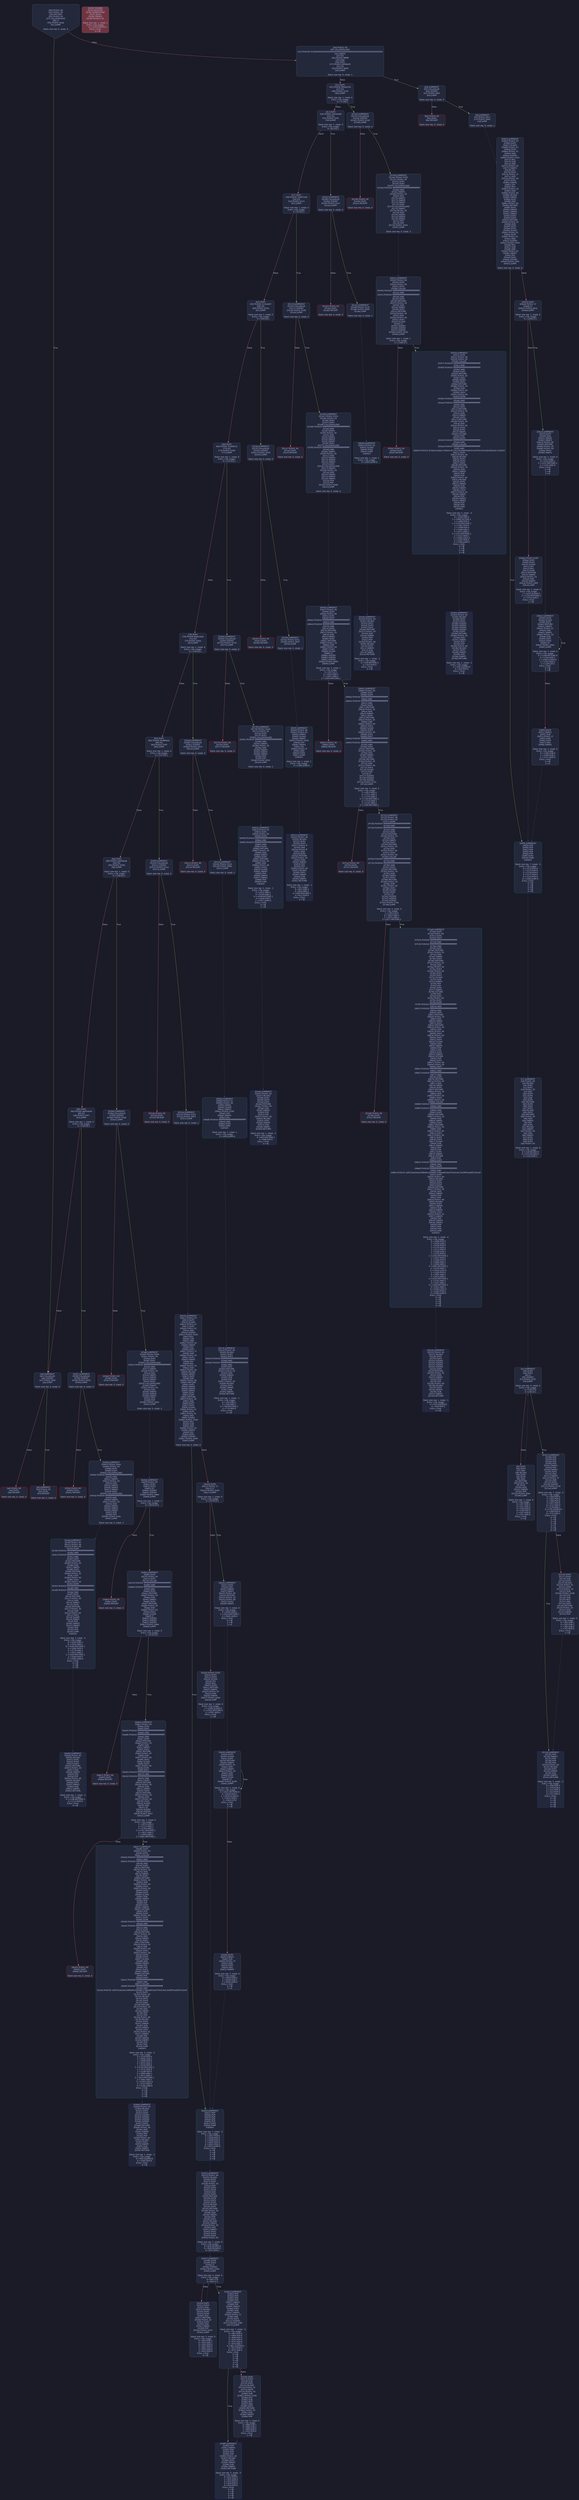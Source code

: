 digraph G {
    node [shape=box, style="filled, rounded", color="#565f89", fontcolor="#c0caf5", fontname="Helvetica", fillcolor="#24283b"];
    edge [color="#414868", fontcolor="#c0caf5", fontname="Helvetica"];
    bgcolor="#1a1b26";
    0 [ label = "[00] PUSH1 60
[02] PUSH1 40
[04] MSTORE
[05] PUSH1 04
[07] CALLDATASIZE
[08] LT
[09] PUSH2 00a4
[0c] JUMPI

Stack size req: 0, sizeΔ: 0
" shape = invhouse]
    1 [ label = "[0d] PUSH1 00
[0f] CALLDATALOAD
[10] PUSH29 0100000000000000000000000000000000000000000000000000000000
[2e] SWAP1
[2f] DIV
[30] PUSH4 ffffffff
[35] AND
[36] DUP1
[37] PUSH4 06fdde03
[3c] EQ
[3d] PUSH2 00b4
[40] JUMPI

Stack size req: 0, sizeΔ: 1
"]
    2 [ label = "[41] DUP1
[42] PUSH4 095ea7b3
[47] EQ
[48] PUSH2 0142
[4b] JUMPI

Stack size req: 1, sizeΔ: 0
Entry->Op usage:
	0->71:EQ:1
"]
    3 [ label = "[4c] DUP1
[4d] PUSH4 18160ddd
[52] EQ
[53] PUSH2 019c
[56] JUMPI

Stack size req: 1, sizeΔ: 0
Entry->Op usage:
	0->82:EQ:1
"]
    4 [ label = "[57] DUP1
[58] PUSH4 23b872dd
[5d] EQ
[5e] PUSH2 01c5
[61] JUMPI

Stack size req: 1, sizeΔ: 0
Entry->Op usage:
	0->93:EQ:1
"]
    5 [ label = "[62] DUP1
[63] PUSH4 313ce567
[68] EQ
[69] PUSH2 023e
[6c] JUMPI

Stack size req: 1, sizeΔ: 0
Entry->Op usage:
	0->104:EQ:1
"]
    6 [ label = "[6d] DUP1
[6e] PUSH4 70a08231
[73] EQ
[74] PUSH2 026d
[77] JUMPI

Stack size req: 1, sizeΔ: 0
Entry->Op usage:
	0->115:EQ:1
"]
    7 [ label = "[78] DUP1
[79] PUSH4 8da5cb5b
[7e] EQ
[7f] PUSH2 02ba
[82] JUMPI

Stack size req: 1, sizeΔ: 0
Entry->Op usage:
	0->126:EQ:1
"]
    8 [ label = "[83] DUP1
[84] PUSH4 95d89b41
[89] EQ
[8a] PUSH2 030f
[8d] JUMPI

Stack size req: 1, sizeΔ: 0
Entry->Op usage:
	0->137:EQ:1
"]
    9 [ label = "[8e] DUP1
[8f] PUSH4 a9059cbb
[94] EQ
[95] PUSH2 039d
[98] JUMPI

Stack size req: 1, sizeΔ: 0
Entry->Op usage:
	0->148:EQ:1
"]
    10 [ label = "[99] DUP1
[9a] PUSH4 dd62ed3e
[9f] EQ
[a0] PUSH2 03f7
[a3] JUMPI

Stack size req: 1, sizeΔ: 0
Entry->Op usage:
	0->159:EQ:1
"]
    11 [ label = "[a4] JUMPDEST
[a5] CALLVALUE
[a6] ISZERO
[a7] PUSH2 00af
[aa] JUMPI

Stack size req: 0, sizeΔ: 0
"]
    12 [ label = "[ab] PUSH1 00
[ad] DUP1
[ae] REVERT

Stack size req: 0, sizeΔ: 0
" color = "red"]
    13 [ label = "[af] JUMPDEST
[b0] PUSH1 00
[b2] DUP1
[b3] REVERT

Stack size req: 0, sizeΔ: 0
" color = "red"]
    14 [ label = "[b4] JUMPDEST
[b5] CALLVALUE
[b6] ISZERO
[b7] PUSH2 00bf
[ba] JUMPI

Stack size req: 0, sizeΔ: 0
"]
    15 [ label = "[bb] PUSH1 00
[bd] DUP1
[be] REVERT

Stack size req: 0, sizeΔ: 0
" color = "red"]
    16 [ label = "[bf] JUMPDEST
[c0] PUSH2 00c7
[c3] PUSH2 0463
[c6] JUMP

Stack size req: 0, sizeΔ: 1
"]
    17 [ label = "[c7] JUMPDEST
[c8] PUSH1 40
[ca] MLOAD
[cb] DUP1
[cc] DUP1
[cd] PUSH1 20
[cf] ADD
[d0] DUP3
[d1] DUP2
[d2] SUB
[d3] DUP3
[d4] MSTORE
[d5] DUP4
[d6] DUP2
[d7] DUP2
[d8] MLOAD
[d9] DUP2
[da] MSTORE
[db] PUSH1 20
[dd] ADD
[de] SWAP2
[df] POP
[e0] DUP1
[e1] MLOAD
[e2] SWAP1
[e3] PUSH1 20
[e5] ADD
[e6] SWAP1
[e7] DUP1
[e8] DUP4
[e9] DUP4
[ea] PUSH1 00

Stack size req: 1, sizeΔ: 9
Entry->Op usage:
	0->216:MLOAD:0
	0->225:MLOAD:0
	0->229:ADD:1
"]
    18 [ label = "[ec] JUMPDEST
[ed] DUP4
[ee] DUP2
[ef] LT
[f0] ISZERO
[f1] PUSH2 0107
[f4] JUMPI

Stack size req: 4, sizeΔ: 0
Entry->Op usage:
	0->239:LT:0
	3->239:LT:1
"]
    19 [ label = "[f5] DUP1
[f6] DUP3
[f7] ADD
[f8] MLOAD
[f9] DUP2
[fa] DUP5
[fb] ADD
[fc] MSTORE
[fd] PUSH1 20
[ff] DUP2
[0100] ADD
[0101] SWAP1
[0102] POP
[0103] PUSH2 00ec
[0106] JUMP

Stack size req: 3, sizeΔ: 0
Entry->Op usage:
	0->247:ADD:1
	0->251:ADD:1
	0->256:ADD:0
	0->258:POP:0
	1->247:ADD:0
	2->251:ADD:0
Entry->Exit:
	0->😵
"]
    20 [ label = "[0107] JUMPDEST
[0108] POP
[0109] POP
[010a] POP
[010b] POP
[010c] SWAP1
[010d] POP
[010e] SWAP1
[010f] DUP2
[0110] ADD
[0111] SWAP1
[0112] PUSH1 1f
[0114] AND
[0115] DUP1
[0116] ISZERO
[0117] PUSH2 0134
[011a] JUMPI

Stack size req: 7, sizeΔ: -5
Entry->Op usage:
	0->264:POP:0
	1->265:POP:0
	2->266:POP:0
	3->267:POP:0
	4->272:ADD:0
	4->276:AND:1
	4->278:ISZERO:0
	5->269:POP:0
	6->272:ADD:1
Entry->Exit:
	0->😵
	1->😵
	2->😵
	3->😵
	4->0
	5->😵
	6->😵
"]
    21 [ label = "[011b] DUP1
[011c] DUP3
[011d] SUB
[011e] DUP1
[011f] MLOAD
[0120] PUSH1 01
[0122] DUP4
[0123] PUSH1 20
[0125] SUB
[0126] PUSH2 0100
[0129] EXP
[012a] SUB
[012b] NOT
[012c] AND
[012d] DUP2
[012e] MSTORE
[012f] PUSH1 20
[0131] ADD
[0132] SWAP2
[0133] POP

Stack size req: 2, sizeΔ: 0
Entry->Op usage:
	0->285:SUB:1
	0->293:SUB:1
	1->285:SUB:0
	1->307:POP:0
Entry->Exit:
	1->😵
"]
    22 [ label = "[0134] JUMPDEST
[0135] POP
[0136] SWAP3
[0137] POP
[0138] POP
[0139] POP
[013a] PUSH1 40
[013c] MLOAD
[013d] DUP1
[013e] SWAP2
[013f] SUB
[0140] SWAP1
[0141] RETURN

Stack size req: 5, sizeΔ: -5
Entry->Op usage:
	0->309:POP:0
	1->319:SUB:0
	2->312:POP:0
	3->313:POP:0
	4->311:POP:0
Entry->Exit:
	0->😵
	1->😵
	2->😵
	3->😵
	4->😵
" color = "darkblue"]
    23 [ label = "[0142] JUMPDEST
[0143] CALLVALUE
[0144] ISZERO
[0145] PUSH2 014d
[0148] JUMPI

Stack size req: 0, sizeΔ: 0
"]
    24 [ label = "[0149] PUSH1 00
[014b] DUP1
[014c] REVERT

Stack size req: 0, sizeΔ: 0
" color = "red"]
    25 [ label = "[014d] JUMPDEST
[014e] PUSH2 0182
[0151] PUSH1 04
[0153] DUP1
[0154] DUP1
[0155] CALLDATALOAD
[0156] PUSH20 ffffffffffffffffffffffffffffffffffffffff
[016b] AND
[016c] SWAP1
[016d] PUSH1 20
[016f] ADD
[0170] SWAP1
[0171] SWAP2
[0172] SWAP1
[0173] DUP1
[0174] CALLDATALOAD
[0175] SWAP1
[0176] PUSH1 20
[0178] ADD
[0179] SWAP1
[017a] SWAP2
[017b] SWAP1
[017c] POP
[017d] POP
[017e] PUSH2 0501
[0181] JUMP

Stack size req: 0, sizeΔ: 3
"]
    26 [ label = "[0182] JUMPDEST
[0183] PUSH1 40
[0185] MLOAD
[0186] DUP1
[0187] DUP3
[0188] ISZERO
[0189] ISZERO
[018a] ISZERO
[018b] ISZERO
[018c] DUP2
[018d] MSTORE
[018e] PUSH1 20
[0190] ADD
[0191] SWAP2
[0192] POP
[0193] POP
[0194] PUSH1 40
[0196] MLOAD
[0197] DUP1
[0198] SWAP2
[0199] SUB
[019a] SWAP1
[019b] RETURN

Stack size req: 1, sizeΔ: -1
Entry->Op usage:
	0->392:ISZERO:0
	0->402:POP:0
Entry->Exit:
	0->😵
" color = "darkblue"]
    27 [ label = "[019c] JUMPDEST
[019d] CALLVALUE
[019e] ISZERO
[019f] PUSH2 01a7
[01a2] JUMPI

Stack size req: 0, sizeΔ: 0
"]
    28 [ label = "[01a3] PUSH1 00
[01a5] DUP1
[01a6] REVERT

Stack size req: 0, sizeΔ: 0
" color = "red"]
    29 [ label = "[01a7] JUMPDEST
[01a8] PUSH2 01af
[01ab] PUSH2 0640
[01ae] JUMP

Stack size req: 0, sizeΔ: 1
"]
    30 [ label = "[01af] JUMPDEST
[01b0] PUSH1 40
[01b2] MLOAD
[01b3] DUP1
[01b4] DUP3
[01b5] DUP2
[01b6] MSTORE
[01b7] PUSH1 20
[01b9] ADD
[01ba] SWAP2
[01bb] POP
[01bc] POP
[01bd] PUSH1 40
[01bf] MLOAD
[01c0] DUP1
[01c1] SWAP2
[01c2] SUB
[01c3] SWAP1
[01c4] RETURN

Stack size req: 1, sizeΔ: -1
Entry->Op usage:
	0->438:MSTORE:1
	0->443:POP:0
Entry->Exit:
	0->😵
" color = "darkblue"]
    31 [ label = "[01c5] JUMPDEST
[01c6] CALLVALUE
[01c7] ISZERO
[01c8] PUSH2 01d0
[01cb] JUMPI

Stack size req: 0, sizeΔ: 0
"]
    32 [ label = "[01cc] PUSH1 00
[01ce] DUP1
[01cf] REVERT

Stack size req: 0, sizeΔ: 0
" color = "red"]
    33 [ label = "[01d0] JUMPDEST
[01d1] PUSH2 0224
[01d4] PUSH1 04
[01d6] DUP1
[01d7] DUP1
[01d8] CALLDATALOAD
[01d9] PUSH20 ffffffffffffffffffffffffffffffffffffffff
[01ee] AND
[01ef] SWAP1
[01f0] PUSH1 20
[01f2] ADD
[01f3] SWAP1
[01f4] SWAP2
[01f5] SWAP1
[01f6] DUP1
[01f7] CALLDATALOAD
[01f8] PUSH20 ffffffffffffffffffffffffffffffffffffffff
[020d] AND
[020e] SWAP1
[020f] PUSH1 20
[0211] ADD
[0212] SWAP1
[0213] SWAP2
[0214] SWAP1
[0215] DUP1
[0216] CALLDATALOAD
[0217] SWAP1
[0218] PUSH1 20
[021a] ADD
[021b] SWAP1
[021c] SWAP2
[021d] SWAP1
[021e] POP
[021f] POP
[0220] PUSH2 0646
[0223] JUMP

Stack size req: 0, sizeΔ: 4
"]
    34 [ label = "[0224] JUMPDEST
[0225] PUSH1 40
[0227] MLOAD
[0228] DUP1
[0229] DUP3
[022a] ISZERO
[022b] ISZERO
[022c] ISZERO
[022d] ISZERO
[022e] DUP2
[022f] MSTORE
[0230] PUSH1 20
[0232] ADD
[0233] SWAP2
[0234] POP
[0235] POP
[0236] PUSH1 40
[0238] MLOAD
[0239] DUP1
[023a] SWAP2
[023b] SUB
[023c] SWAP1
[023d] RETURN

Stack size req: 1, sizeΔ: -1
Entry->Op usage:
	0->554:ISZERO:0
	0->564:POP:0
Entry->Exit:
	0->😵
" color = "darkblue"]
    35 [ label = "[023e] JUMPDEST
[023f] CALLVALUE
[0240] ISZERO
[0241] PUSH2 0249
[0244] JUMPI

Stack size req: 0, sizeΔ: 0
"]
    36 [ label = "[0245] PUSH1 00
[0247] DUP1
[0248] REVERT

Stack size req: 0, sizeΔ: 0
" color = "red"]
    37 [ label = "[0249] JUMPDEST
[024a] PUSH2 0251
[024d] PUSH2 093f
[0250] JUMP

Stack size req: 0, sizeΔ: 1
"]
    38 [ label = "[0251] JUMPDEST
[0252] PUSH1 40
[0254] MLOAD
[0255] DUP1
[0256] DUP3
[0257] PUSH1 ff
[0259] AND
[025a] PUSH1 ff
[025c] AND
[025d] DUP2
[025e] MSTORE
[025f] PUSH1 20
[0261] ADD
[0262] SWAP2
[0263] POP
[0264] POP
[0265] PUSH1 40
[0267] MLOAD
[0268] DUP1
[0269] SWAP2
[026a] SUB
[026b] SWAP1
[026c] RETURN

Stack size req: 1, sizeΔ: -1
Entry->Op usage:
	0->601:AND:1
	0->604:AND:1
	0->606:MSTORE:1
	0->611:POP:0
Entry->Exit:
	0->😵
" color = "darkblue"]
    39 [ label = "[026d] JUMPDEST
[026e] CALLVALUE
[026f] ISZERO
[0270] PUSH2 0278
[0273] JUMPI

Stack size req: 0, sizeΔ: 0
"]
    40 [ label = "[0274] PUSH1 00
[0276] DUP1
[0277] REVERT

Stack size req: 0, sizeΔ: 0
" color = "red"]
    41 [ label = "[0278] JUMPDEST
[0279] PUSH2 02a4
[027c] PUSH1 04
[027e] DUP1
[027f] DUP1
[0280] CALLDATALOAD
[0281] PUSH20 ffffffffffffffffffffffffffffffffffffffff
[0296] AND
[0297] SWAP1
[0298] PUSH1 20
[029a] ADD
[029b] SWAP1
[029c] SWAP2
[029d] SWAP1
[029e] POP
[029f] POP
[02a0] PUSH2 0952
[02a3] JUMP

Stack size req: 0, sizeΔ: 2
"]
    42 [ label = "[02a4] JUMPDEST
[02a5] PUSH1 40
[02a7] MLOAD
[02a8] DUP1
[02a9] DUP3
[02aa] DUP2
[02ab] MSTORE
[02ac] PUSH1 20
[02ae] ADD
[02af] SWAP2
[02b0] POP
[02b1] POP
[02b2] PUSH1 40
[02b4] MLOAD
[02b5] DUP1
[02b6] SWAP2
[02b7] SUB
[02b8] SWAP1
[02b9] RETURN

Stack size req: 1, sizeΔ: -1
Entry->Op usage:
	0->683:MSTORE:1
	0->688:POP:0
Entry->Exit:
	0->😵
" color = "darkblue"]
    43 [ label = "[02ba] JUMPDEST
[02bb] CALLVALUE
[02bc] ISZERO
[02bd] PUSH2 02c5
[02c0] JUMPI

Stack size req: 0, sizeΔ: 0
"]
    44 [ label = "[02c1] PUSH1 00
[02c3] DUP1
[02c4] REVERT

Stack size req: 0, sizeΔ: 0
" color = "red"]
    45 [ label = "[02c5] JUMPDEST
[02c6] PUSH2 02cd
[02c9] PUSH2 099a
[02cc] JUMP

Stack size req: 0, sizeΔ: 1
"]
    46 [ label = "[02cd] JUMPDEST
[02ce] PUSH1 40
[02d0] MLOAD
[02d1] DUP1
[02d2] DUP3
[02d3] PUSH20 ffffffffffffffffffffffffffffffffffffffff
[02e8] AND
[02e9] PUSH20 ffffffffffffffffffffffffffffffffffffffff
[02fe] AND
[02ff] DUP2
[0300] MSTORE
[0301] PUSH1 20
[0303] ADD
[0304] SWAP2
[0305] POP
[0306] POP
[0307] PUSH1 40
[0309] MLOAD
[030a] DUP1
[030b] SWAP2
[030c] SUB
[030d] SWAP1
[030e] RETURN

Stack size req: 1, sizeΔ: -1
Entry->Op usage:
	0->744:AND:1
	0->766:AND:1
	0->768:MSTORE:1
	0->773:POP:0
Entry->Exit:
	0->😵
" color = "darkblue"]
    47 [ label = "[030f] JUMPDEST
[0310] CALLVALUE
[0311] ISZERO
[0312] PUSH2 031a
[0315] JUMPI

Stack size req: 0, sizeΔ: 0
"]
    48 [ label = "[0316] PUSH1 00
[0318] DUP1
[0319] REVERT

Stack size req: 0, sizeΔ: 0
" color = "red"]
    49 [ label = "[031a] JUMPDEST
[031b] PUSH2 0322
[031e] PUSH2 09c0
[0321] JUMP

Stack size req: 0, sizeΔ: 1
"]
    50 [ label = "[0322] JUMPDEST
[0323] PUSH1 40
[0325] MLOAD
[0326] DUP1
[0327] DUP1
[0328] PUSH1 20
[032a] ADD
[032b] DUP3
[032c] DUP2
[032d] SUB
[032e] DUP3
[032f] MSTORE
[0330] DUP4
[0331] DUP2
[0332] DUP2
[0333] MLOAD
[0334] DUP2
[0335] MSTORE
[0336] PUSH1 20
[0338] ADD
[0339] SWAP2
[033a] POP
[033b] DUP1
[033c] MLOAD
[033d] SWAP1
[033e] PUSH1 20
[0340] ADD
[0341] SWAP1
[0342] DUP1
[0343] DUP4
[0344] DUP4
[0345] PUSH1 00

Stack size req: 1, sizeΔ: 9
Entry->Op usage:
	0->819:MLOAD:0
	0->828:MLOAD:0
	0->832:ADD:1
"]
    51 [ label = "[0347] JUMPDEST
[0348] DUP4
[0349] DUP2
[034a] LT
[034b] ISZERO
[034c] PUSH2 0362
[034f] JUMPI

Stack size req: 4, sizeΔ: 0
Entry->Op usage:
	0->842:LT:0
	3->842:LT:1
"]
    52 [ label = "[0350] DUP1
[0351] DUP3
[0352] ADD
[0353] MLOAD
[0354] DUP2
[0355] DUP5
[0356] ADD
[0357] MSTORE
[0358] PUSH1 20
[035a] DUP2
[035b] ADD
[035c] SWAP1
[035d] POP
[035e] PUSH2 0347
[0361] JUMP

Stack size req: 3, sizeΔ: 0
Entry->Op usage:
	0->850:ADD:1
	0->854:ADD:1
	0->859:ADD:0
	0->861:POP:0
	1->850:ADD:0
	2->854:ADD:0
Entry->Exit:
	0->😵
"]
    53 [ label = "[0362] JUMPDEST
[0363] POP
[0364] POP
[0365] POP
[0366] POP
[0367] SWAP1
[0368] POP
[0369] SWAP1
[036a] DUP2
[036b] ADD
[036c] SWAP1
[036d] PUSH1 1f
[036f] AND
[0370] DUP1
[0371] ISZERO
[0372] PUSH2 038f
[0375] JUMPI

Stack size req: 7, sizeΔ: -5
Entry->Op usage:
	0->867:POP:0
	1->868:POP:0
	2->869:POP:0
	3->870:POP:0
	4->875:ADD:0
	4->879:AND:1
	4->881:ISZERO:0
	5->872:POP:0
	6->875:ADD:1
Entry->Exit:
	0->😵
	1->😵
	2->😵
	3->😵
	4->0
	5->😵
	6->😵
"]
    54 [ label = "[0376] DUP1
[0377] DUP3
[0378] SUB
[0379] DUP1
[037a] MLOAD
[037b] PUSH1 01
[037d] DUP4
[037e] PUSH1 20
[0380] SUB
[0381] PUSH2 0100
[0384] EXP
[0385] SUB
[0386] NOT
[0387] AND
[0388] DUP2
[0389] MSTORE
[038a] PUSH1 20
[038c] ADD
[038d] SWAP2
[038e] POP

Stack size req: 2, sizeΔ: 0
Entry->Op usage:
	0->888:SUB:1
	0->896:SUB:1
	1->888:SUB:0
	1->910:POP:0
Entry->Exit:
	1->😵
"]
    55 [ label = "[038f] JUMPDEST
[0390] POP
[0391] SWAP3
[0392] POP
[0393] POP
[0394] POP
[0395] PUSH1 40
[0397] MLOAD
[0398] DUP1
[0399] SWAP2
[039a] SUB
[039b] SWAP1
[039c] RETURN

Stack size req: 5, sizeΔ: -5
Entry->Op usage:
	0->912:POP:0
	1->922:SUB:0
	2->915:POP:0
	3->916:POP:0
	4->914:POP:0
Entry->Exit:
	0->😵
	1->😵
	2->😵
	3->😵
	4->😵
" color = "darkblue"]
    56 [ label = "[039d] JUMPDEST
[039e] CALLVALUE
[039f] ISZERO
[03a0] PUSH2 03a8
[03a3] JUMPI

Stack size req: 0, sizeΔ: 0
"]
    57 [ label = "[03a4] PUSH1 00
[03a6] DUP1
[03a7] REVERT

Stack size req: 0, sizeΔ: 0
" color = "red"]
    58 [ label = "[03a8] JUMPDEST
[03a9] PUSH2 03dd
[03ac] PUSH1 04
[03ae] DUP1
[03af] DUP1
[03b0] CALLDATALOAD
[03b1] PUSH20 ffffffffffffffffffffffffffffffffffffffff
[03c6] AND
[03c7] SWAP1
[03c8] PUSH1 20
[03ca] ADD
[03cb] SWAP1
[03cc] SWAP2
[03cd] SWAP1
[03ce] DUP1
[03cf] CALLDATALOAD
[03d0] SWAP1
[03d1] PUSH1 20
[03d3] ADD
[03d4] SWAP1
[03d5] SWAP2
[03d6] SWAP1
[03d7] POP
[03d8] POP
[03d9] PUSH2 0a5e
[03dc] JUMP

Stack size req: 0, sizeΔ: 3
"]
    59 [ label = "[03dd] JUMPDEST
[03de] PUSH1 40
[03e0] MLOAD
[03e1] DUP1
[03e2] DUP3
[03e3] ISZERO
[03e4] ISZERO
[03e5] ISZERO
[03e6] ISZERO
[03e7] DUP2
[03e8] MSTORE
[03e9] PUSH1 20
[03eb] ADD
[03ec] SWAP2
[03ed] POP
[03ee] POP
[03ef] PUSH1 40
[03f1] MLOAD
[03f2] DUP1
[03f3] SWAP2
[03f4] SUB
[03f5] SWAP1
[03f6] RETURN

Stack size req: 1, sizeΔ: -1
Entry->Op usage:
	0->995:ISZERO:0
	0->1005:POP:0
Entry->Exit:
	0->😵
" color = "darkblue"]
    60 [ label = "[03f7] JUMPDEST
[03f8] CALLVALUE
[03f9] ISZERO
[03fa] PUSH2 0402
[03fd] JUMPI

Stack size req: 0, sizeΔ: 0
"]
    61 [ label = "[03fe] PUSH1 00
[0400] DUP1
[0401] REVERT

Stack size req: 0, sizeΔ: 0
" color = "red"]
    62 [ label = "[0402] JUMPDEST
[0403] PUSH2 044d
[0406] PUSH1 04
[0408] DUP1
[0409] DUP1
[040a] CALLDATALOAD
[040b] PUSH20 ffffffffffffffffffffffffffffffffffffffff
[0420] AND
[0421] SWAP1
[0422] PUSH1 20
[0424] ADD
[0425] SWAP1
[0426] SWAP2
[0427] SWAP1
[0428] DUP1
[0429] CALLDATALOAD
[042a] PUSH20 ffffffffffffffffffffffffffffffffffffffff
[043f] AND
[0440] SWAP1
[0441] PUSH1 20
[0443] ADD
[0444] SWAP1
[0445] SWAP2
[0446] SWAP1
[0447] POP
[0448] POP
[0449] PUSH2 0c4e
[044c] JUMP

Stack size req: 0, sizeΔ: 3
"]
    63 [ label = "[044d] JUMPDEST
[044e] PUSH1 40
[0450] MLOAD
[0451] DUP1
[0452] DUP3
[0453] DUP2
[0454] MSTORE
[0455] PUSH1 20
[0457] ADD
[0458] SWAP2
[0459] POP
[045a] POP
[045b] PUSH1 40
[045d] MLOAD
[045e] DUP1
[045f] SWAP2
[0460] SUB
[0461] SWAP1
[0462] RETURN

Stack size req: 1, sizeΔ: -1
Entry->Op usage:
	0->1108:MSTORE:1
	0->1113:POP:0
Entry->Exit:
	0->😵
" color = "darkblue"]
    64 [ label = "[0463] JUMPDEST
[0464] PUSH1 02
[0466] DUP1
[0467] SLOAD
[0468] PUSH1 01
[046a] DUP2
[046b] PUSH1 01
[046d] AND
[046e] ISZERO
[046f] PUSH2 0100
[0472] MUL
[0473] SUB
[0474] AND
[0475] PUSH1 02
[0477] SWAP1
[0478] DIV
[0479] DUP1
[047a] PUSH1 1f
[047c] ADD
[047d] PUSH1 20
[047f] DUP1
[0480] SWAP2
[0481] DIV
[0482] MUL
[0483] PUSH1 20
[0485] ADD
[0486] PUSH1 40
[0488] MLOAD
[0489] SWAP1
[048a] DUP2
[048b] ADD
[048c] PUSH1 40
[048e] MSTORE
[048f] DUP1
[0490] SWAP3
[0491] SWAP2
[0492] SWAP1
[0493] DUP2
[0494] DUP2
[0495] MSTORE
[0496] PUSH1 20
[0498] ADD
[0499] DUP3
[049a] DUP1
[049b] SLOAD
[049c] PUSH1 01
[049e] DUP2
[049f] PUSH1 01
[04a1] AND
[04a2] ISZERO
[04a3] PUSH2 0100
[04a6] MUL
[04a7] SUB
[04a8] AND
[04a9] PUSH1 02
[04ab] SWAP1
[04ac] DIV
[04ad] DUP1
[04ae] ISZERO
[04af] PUSH2 04f9
[04b2] JUMPI

Stack size req: 0, sizeΔ: 6
"]
    65 [ label = "[04b3] DUP1
[04b4] PUSH1 1f
[04b6] LT
[04b7] PUSH2 04ce
[04ba] JUMPI

Stack size req: 1, sizeΔ: 0
Entry->Op usage:
	0->1206:LT:1
"]
    66 [ label = "[04bb] PUSH2 0100
[04be] DUP1
[04bf] DUP4
[04c0] SLOAD
[04c1] DIV
[04c2] MUL
[04c3] DUP4
[04c4] MSTORE
[04c5] SWAP2
[04c6] PUSH1 20
[04c8] ADD
[04c9] SWAP2
[04ca] PUSH2 04f9
[04cd] JUMP

Stack size req: 3, sizeΔ: 0
Entry->Op usage:
	1->1216:SLOAD:0
	2->1220:MSTORE:0
	2->1224:ADD:1
Entry->Exit:
	2->😵
"]
    67 [ label = "[04ce] JUMPDEST
[04cf] DUP3
[04d0] ADD
[04d1] SWAP2
[04d2] SWAP1
[04d3] PUSH1 00
[04d5] MSTORE
[04d6] PUSH1 20
[04d8] PUSH1 00
[04da] SHA3
[04db] SWAP1

Stack size req: 3, sizeΔ: 0
Entry->Op usage:
	0->1232:ADD:1
	1->1237:MSTORE:1
	2->1232:ADD:0
Entry->Exit:
	0->😵
	1->😵
	2->0
"]
    68 [ label = "[04dc] JUMPDEST
[04dd] DUP2
[04de] SLOAD
[04df] DUP2
[04e0] MSTORE
[04e1] SWAP1
[04e2] PUSH1 01
[04e4] ADD
[04e5] SWAP1
[04e6] PUSH1 20
[04e8] ADD
[04e9] DUP1
[04ea] DUP4
[04eb] GT
[04ec] PUSH2 04dc
[04ef] JUMPI

Stack size req: 3, sizeΔ: 0
Entry->Op usage:
	0->1248:MSTORE:0
	0->1256:ADD:1
	1->1246:SLOAD:0
	1->1252:ADD:1
	2->1259:GT:0
Entry->Exit:
	0->😵
	1->😵
"]
    69 [ label = "[04f0] DUP3
[04f1] SWAP1
[04f2] SUB
[04f3] PUSH1 1f
[04f5] AND
[04f6] DUP3
[04f7] ADD
[04f8] SWAP2

Stack size req: 3, sizeΔ: 0
Entry->Op usage:
	0->1266:SUB:0
	2->1266:SUB:1
	2->1271:ADD:0
Entry->Exit:
	0->😵
	2->0
"]
    70 [ label = "[04f9] JUMPDEST
[04fa] POP
[04fb] POP
[04fc] POP
[04fd] POP
[04fe] POP
[04ff] DUP2
[0500] JUMP
Indirect!

Stack size req: 7, sizeΔ: -5
Entry->Op usage:
	0->1274:POP:0
	1->1275:POP:0
	2->1276:POP:0
	3->1277:POP:0
	4->1278:POP:0
	6->1280:JUMP:0
Entry->Exit:
	0->😵
	1->😵
	2->😵
	3->😵
	4->😵
" color = "teal"]
    71 [ label = "[0501] JUMPDEST
[0502] PUSH1 00
[0504] DUP2
[0505] PUSH1 00
[0507] DUP1
[0508] CALLER
[0509] PUSH20 ffffffffffffffffffffffffffffffffffffffff
[051e] AND
[051f] PUSH20 ffffffffffffffffffffffffffffffffffffffff
[0534] AND
[0535] DUP2
[0536] MSTORE
[0537] PUSH1 20
[0539] ADD
[053a] SWAP1
[053b] DUP2
[053c] MSTORE
[053d] PUSH1 20
[053f] ADD
[0540] PUSH1 00
[0542] SHA3
[0543] SLOAD
[0544] LT
[0545] ISZERO
[0546] ISZERO
[0547] ISZERO
[0548] PUSH2 0550
[054b] JUMPI

Stack size req: 1, sizeΔ: 1
Entry->Op usage:
	0->1348:LT:1
"]
    72 [ label = "[054c] PUSH1 00
[054e] DUP1
[054f] REVERT

Stack size req: 0, sizeΔ: 0
" color = "red"]
    73 [ label = "[0550] JUMPDEST
[0551] DUP2
[0552] PUSH1 06
[0554] PUSH1 00
[0556] CALLER
[0557] PUSH20 ffffffffffffffffffffffffffffffffffffffff
[056c] AND
[056d] PUSH20 ffffffffffffffffffffffffffffffffffffffff
[0582] AND
[0583] DUP2
[0584] MSTORE
[0585] PUSH1 20
[0587] ADD
[0588] SWAP1
[0589] DUP2
[058a] MSTORE
[058b] PUSH1 20
[058d] ADD
[058e] PUSH1 00
[0590] SHA3
[0591] PUSH1 00
[0593] DUP6
[0594] PUSH20 ffffffffffffffffffffffffffffffffffffffff
[05a9] AND
[05aa] PUSH20 ffffffffffffffffffffffffffffffffffffffff
[05bf] AND
[05c0] DUP2
[05c1] MSTORE
[05c2] PUSH1 20
[05c4] ADD
[05c5] SWAP1
[05c6] DUP2
[05c7] MSTORE
[05c8] PUSH1 20
[05ca] ADD
[05cb] PUSH1 00
[05cd] SHA3
[05ce] DUP2
[05cf] SWAP1
[05d0] SSTORE
[05d1] POP
[05d2] DUP3
[05d3] PUSH20 ffffffffffffffffffffffffffffffffffffffff
[05e8] AND
[05e9] CALLER
[05ea] PUSH20 ffffffffffffffffffffffffffffffffffffffff
[05ff] AND
[0600] PUSH32 8c5be1e5ebec7d5bd14f71427d1e84f3dd0314c0f7b2291e5b200ac8c7c3b925
[0621] DUP5
[0622] PUSH1 40
[0624] MLOAD
[0625] DUP1
[0626] DUP3
[0627] DUP2
[0628] MSTORE
[0629] PUSH1 20
[062b] ADD
[062c] SWAP2
[062d] POP
[062e] POP
[062f] PUSH1 40
[0631] MLOAD
[0632] DUP1
[0633] SWAP2
[0634] SUB
[0635] SWAP1
[0636] LOG3
[0637] PUSH1 01
[0639] SWAP1
[063a] POP
[063b] SWAP3
[063c] SWAP2
[063d] POP
[063e] POP
[063f] JUMP
Indirect!

Stack size req: 4, sizeΔ: -3
Entry->Op usage:
	0->1594:POP:0
	1->1488:SSTORE:1
	1->1489:POP:0
	1->1576:MSTORE:1
	1->1581:POP:0
	1->1598:POP:0
	2->1449:AND:1
	2->1471:AND:1
	2->1473:MSTORE:1
	2->1512:AND:1
	2->1590:LOG3:4
	2->1597:POP:0
	3->1599:JUMP:0
Entry->Exit:
	0->😵
	1->😵
	2->😵
	3->😵
" color = "teal"]
    74 [ label = "[0640] JUMPDEST
[0641] PUSH1 05
[0643] SLOAD
[0644] DUP2
[0645] JUMP
Indirect!

Stack size req: 1, sizeΔ: 1
Entry->Op usage:
	0->1605:JUMP:0
" color = "teal"]
    75 [ label = "[0646] JUMPDEST
[0647] PUSH1 00
[0649] DUP2
[064a] PUSH1 00
[064c] DUP1
[064d] DUP7
[064e] PUSH20 ffffffffffffffffffffffffffffffffffffffff
[0663] AND
[0664] PUSH20 ffffffffffffffffffffffffffffffffffffffff
[0679] AND
[067a] DUP2
[067b] MSTORE
[067c] PUSH1 20
[067e] ADD
[067f] SWAP1
[0680] DUP2
[0681] MSTORE
[0682] PUSH1 20
[0684] ADD
[0685] PUSH1 00
[0687] SHA3
[0688] SLOAD
[0689] LT
[068a] ISZERO
[068b] ISZERO
[068c] ISZERO
[068d] PUSH2 0695
[0690] JUMPI

Stack size req: 3, sizeΔ: 1
Entry->Op usage:
	0->1673:LT:1
	2->1635:AND:1
	2->1657:AND:1
	2->1659:MSTORE:1
"]
    76 [ label = "[0691] PUSH1 00
[0693] DUP1
[0694] REVERT

Stack size req: 0, sizeΔ: 0
" color = "red"]
    77 [ label = "[0695] JUMPDEST
[0696] PUSH1 00
[0698] DUP1
[0699] DUP5
[069a] PUSH20 ffffffffffffffffffffffffffffffffffffffff
[06af] AND
[06b0] PUSH20 ffffffffffffffffffffffffffffffffffffffff
[06c5] AND
[06c6] DUP2
[06c7] MSTORE
[06c8] PUSH1 20
[06ca] ADD
[06cb] SWAP1
[06cc] DUP2
[06cd] MSTORE
[06ce] PUSH1 20
[06d0] ADD
[06d1] PUSH1 00
[06d3] SHA3
[06d4] SLOAD
[06d5] DUP3
[06d6] PUSH1 00
[06d8] DUP1
[06d9] DUP7
[06da] PUSH20 ffffffffffffffffffffffffffffffffffffffff
[06ef] AND
[06f0] PUSH20 ffffffffffffffffffffffffffffffffffffffff
[0705] AND
[0706] DUP2
[0707] MSTORE
[0708] PUSH1 20
[070a] ADD
[070b] SWAP1
[070c] DUP2
[070d] MSTORE
[070e] PUSH1 20
[0710] ADD
[0711] PUSH1 00
[0713] SHA3
[0714] SLOAD
[0715] ADD
[0716] LT
[0717] ISZERO
[0718] ISZERO
[0719] ISZERO
[071a] PUSH2 0722
[071d] JUMPI

Stack size req: 3, sizeΔ: 0
Entry->Op usage:
	1->1813:ADD:1
	2->1711:AND:1
	2->1733:AND:1
	2->1735:MSTORE:1
	2->1775:AND:1
	2->1797:AND:1
	2->1799:MSTORE:1
"]
    78 [ label = "[071e] PUSH1 00
[0720] DUP1
[0721] REVERT

Stack size req: 0, sizeΔ: 0
" color = "red"]
    79 [ label = "[0722] JUMPDEST
[0723] PUSH1 06
[0725] PUSH1 00
[0727] DUP6
[0728] PUSH20 ffffffffffffffffffffffffffffffffffffffff
[073d] AND
[073e] PUSH20 ffffffffffffffffffffffffffffffffffffffff
[0753] AND
[0754] DUP2
[0755] MSTORE
[0756] PUSH1 20
[0758] ADD
[0759] SWAP1
[075a] DUP2
[075b] MSTORE
[075c] PUSH1 20
[075e] ADD
[075f] PUSH1 00
[0761] SHA3
[0762] PUSH1 00
[0764] CALLER
[0765] PUSH20 ffffffffffffffffffffffffffffffffffffffff
[077a] AND
[077b] PUSH20 ffffffffffffffffffffffffffffffffffffffff
[0790] AND
[0791] DUP2
[0792] MSTORE
[0793] PUSH1 20
[0795] ADD
[0796] SWAP1
[0797] DUP2
[0798] MSTORE
[0799] PUSH1 20
[079b] ADD
[079c] PUSH1 00
[079e] SHA3
[079f] SLOAD
[07a0] DUP3
[07a1] GT
[07a2] ISZERO
[07a3] ISZERO
[07a4] ISZERO
[07a5] PUSH2 07ad
[07a8] JUMPI

Stack size req: 4, sizeΔ: 0
Entry->Op usage:
	1->1953:GT:0
	3->1853:AND:1
	3->1875:AND:1
	3->1877:MSTORE:1
"]
    80 [ label = "[07a9] PUSH1 00
[07ab] DUP1
[07ac] REVERT

Stack size req: 0, sizeΔ: 0
" color = "red"]
    81 [ label = "[07ad] JUMPDEST
[07ae] DUP2
[07af] PUSH1 00
[07b1] DUP1
[07b2] DUP7
[07b3] PUSH20 ffffffffffffffffffffffffffffffffffffffff
[07c8] AND
[07c9] PUSH20 ffffffffffffffffffffffffffffffffffffffff
[07de] AND
[07df] DUP2
[07e0] MSTORE
[07e1] PUSH1 20
[07e3] ADD
[07e4] SWAP1
[07e5] DUP2
[07e6] MSTORE
[07e7] PUSH1 20
[07e9] ADD
[07ea] PUSH1 00
[07ec] SHA3
[07ed] PUSH1 00
[07ef] DUP3
[07f0] DUP3
[07f1] SLOAD
[07f2] SUB
[07f3] SWAP3
[07f4] POP
[07f5] POP
[07f6] DUP2
[07f7] SWAP1
[07f8] SSTORE
[07f9] POP
[07fa] DUP2
[07fb] PUSH1 00
[07fd] DUP1
[07fe] DUP6
[07ff] PUSH20 ffffffffffffffffffffffffffffffffffffffff
[0814] AND
[0815] PUSH20 ffffffffffffffffffffffffffffffffffffffff
[082a] AND
[082b] DUP2
[082c] MSTORE
[082d] PUSH1 20
[082f] ADD
[0830] SWAP1
[0831] DUP2
[0832] MSTORE
[0833] PUSH1 20
[0835] ADD
[0836] PUSH1 00
[0838] SHA3
[0839] PUSH1 00
[083b] DUP3
[083c] DUP3
[083d] SLOAD
[083e] ADD
[083f] SWAP3
[0840] POP
[0841] POP
[0842] DUP2
[0843] SWAP1
[0844] SSTORE
[0845] POP
[0846] DUP2
[0847] PUSH1 06
[0849] PUSH1 00
[084b] DUP7
[084c] PUSH20 ffffffffffffffffffffffffffffffffffffffff
[0861] AND
[0862] PUSH20 ffffffffffffffffffffffffffffffffffffffff
[0877] AND
[0878] DUP2
[0879] MSTORE
[087a] PUSH1 20
[087c] ADD
[087d] SWAP1
[087e] DUP2
[087f] MSTORE
[0880] PUSH1 20
[0882] ADD
[0883] PUSH1 00
[0885] SHA3
[0886] PUSH1 00
[0888] CALLER
[0889] PUSH20 ffffffffffffffffffffffffffffffffffffffff
[089e] AND
[089f] PUSH20 ffffffffffffffffffffffffffffffffffffffff
[08b4] AND
[08b5] DUP2
[08b6] MSTORE
[08b7] PUSH1 20
[08b9] ADD
[08ba] SWAP1
[08bb] DUP2
[08bc] MSTORE
[08bd] PUSH1 20
[08bf] ADD
[08c0] PUSH1 00
[08c2] SHA3
[08c3] PUSH1 00
[08c5] DUP3
[08c6] DUP3
[08c7] SLOAD
[08c8] SUB
[08c9] SWAP3
[08ca] POP
[08cb] POP
[08cc] DUP2
[08cd] SWAP1
[08ce] SSTORE
[08cf] POP
[08d0] DUP3
[08d1] PUSH20 ffffffffffffffffffffffffffffffffffffffff
[08e6] AND
[08e7] DUP5
[08e8] PUSH20 ffffffffffffffffffffffffffffffffffffffff
[08fd] AND
[08fe] PUSH32 ddf252ad1be2c89b69c2b068fc378daa952ba7f163c4a11628f55a4df523b3ef
[091f] DUP5
[0920] PUSH1 40
[0922] MLOAD
[0923] DUP1
[0924] DUP3
[0925] DUP2
[0926] MSTORE
[0927] PUSH1 20
[0929] ADD
[092a] SWAP2
[092b] POP
[092c] POP
[092d] PUSH1 40
[092f] MLOAD
[0930] DUP1
[0931] SWAP2
[0932] SUB
[0933] SWAP1
[0934] LOG3
[0935] PUSH1 01
[0937] SWAP1
[0938] POP
[0939] SWAP4
[093a] SWAP3
[093b] POP
[093c] POP
[093d] POP
[093e] JUMP
Indirect!

Stack size req: 5, sizeΔ: -4
Entry->Op usage:
	0->2360:POP:0
	1->2034:SUB:1
	1->2036:POP:0
	1->2110:ADD:1
	1->2112:POP:0
	1->2248:SUB:1
	1->2250:POP:0
	1->2342:MSTORE:1
	1->2347:POP:0
	1->2364:POP:0
	2->2068:AND:1
	2->2090:AND:1
	2->2092:MSTORE:1
	2->2278:AND:1
	2->2356:LOG3:4
	2->2365:POP:0
	3->1992:AND:1
	3->2014:AND:1
	3->2016:MSTORE:1
	3->2145:AND:1
	3->2167:AND:1
	3->2169:MSTORE:1
	3->2301:AND:1
	3->2356:LOG3:3
	3->2363:POP:0
	4->2366:JUMP:0
Entry->Exit:
	0->😵
	1->😵
	2->😵
	3->😵
	4->😵
" color = "teal"]
    82 [ label = "[093f] JUMPDEST
[0940] PUSH1 04
[0942] PUSH1 00
[0944] SWAP1
[0945] SLOAD
[0946] SWAP1
[0947] PUSH2 0100
[094a] EXP
[094b] SWAP1
[094c] DIV
[094d] PUSH1 ff
[094f] AND
[0950] DUP2
[0951] JUMP
Indirect!

Stack size req: 1, sizeΔ: 1
Entry->Op usage:
	0->2385:JUMP:0
" color = "teal"]
    83 [ label = "[0952] JUMPDEST
[0953] PUSH1 00
[0955] DUP1
[0956] PUSH1 00
[0958] DUP4
[0959] PUSH20 ffffffffffffffffffffffffffffffffffffffff
[096e] AND
[096f] PUSH20 ffffffffffffffffffffffffffffffffffffffff
[0984] AND
[0985] DUP2
[0986] MSTORE
[0987] PUSH1 20
[0989] ADD
[098a] SWAP1
[098b] DUP2
[098c] MSTORE
[098d] PUSH1 20
[098f] ADD
[0990] PUSH1 00
[0992] SHA3
[0993] SLOAD
[0994] SWAP1
[0995] POP
[0996] SWAP2
[0997] SWAP1
[0998] POP
[0999] JUMP
Indirect!

Stack size req: 2, sizeΔ: -1
Entry->Op usage:
	0->2414:AND:1
	0->2436:AND:1
	0->2438:MSTORE:1
	0->2456:POP:0
	1->2457:JUMP:0
Entry->Exit:
	0->😵
	1->😵
" color = "teal"]
    84 [ label = "[099a] JUMPDEST
[099b] PUSH1 01
[099d] PUSH1 00
[099f] SWAP1
[09a0] SLOAD
[09a1] SWAP1
[09a2] PUSH2 0100
[09a5] EXP
[09a6] SWAP1
[09a7] DIV
[09a8] PUSH20 ffffffffffffffffffffffffffffffffffffffff
[09bd] AND
[09be] DUP2
[09bf] JUMP
Indirect!

Stack size req: 1, sizeΔ: 1
Entry->Op usage:
	0->2495:JUMP:0
" color = "teal"]
    85 [ label = "[09c0] JUMPDEST
[09c1] PUSH1 03
[09c3] DUP1
[09c4] SLOAD
[09c5] PUSH1 01
[09c7] DUP2
[09c8] PUSH1 01
[09ca] AND
[09cb] ISZERO
[09cc] PUSH2 0100
[09cf] MUL
[09d0] SUB
[09d1] AND
[09d2] PUSH1 02
[09d4] SWAP1
[09d5] DIV
[09d6] DUP1
[09d7] PUSH1 1f
[09d9] ADD
[09da] PUSH1 20
[09dc] DUP1
[09dd] SWAP2
[09de] DIV
[09df] MUL
[09e0] PUSH1 20
[09e2] ADD
[09e3] PUSH1 40
[09e5] MLOAD
[09e6] SWAP1
[09e7] DUP2
[09e8] ADD
[09e9] PUSH1 40
[09eb] MSTORE
[09ec] DUP1
[09ed] SWAP3
[09ee] SWAP2
[09ef] SWAP1
[09f0] DUP2
[09f1] DUP2
[09f2] MSTORE
[09f3] PUSH1 20
[09f5] ADD
[09f6] DUP3
[09f7] DUP1
[09f8] SLOAD
[09f9] PUSH1 01
[09fb] DUP2
[09fc] PUSH1 01
[09fe] AND
[09ff] ISZERO
[0a00] PUSH2 0100
[0a03] MUL
[0a04] SUB
[0a05] AND
[0a06] PUSH1 02
[0a08] SWAP1
[0a09] DIV
[0a0a] DUP1
[0a0b] ISZERO
[0a0c] PUSH2 0a56
[0a0f] JUMPI

Stack size req: 0, sizeΔ: 6
"]
    86 [ label = "[0a10] DUP1
[0a11] PUSH1 1f
[0a13] LT
[0a14] PUSH2 0a2b
[0a17] JUMPI

Stack size req: 1, sizeΔ: 0
Entry->Op usage:
	0->2579:LT:1
"]
    87 [ label = "[0a18] PUSH2 0100
[0a1b] DUP1
[0a1c] DUP4
[0a1d] SLOAD
[0a1e] DIV
[0a1f] MUL
[0a20] DUP4
[0a21] MSTORE
[0a22] SWAP2
[0a23] PUSH1 20
[0a25] ADD
[0a26] SWAP2
[0a27] PUSH2 0a56
[0a2a] JUMP

Stack size req: 3, sizeΔ: 0
Entry->Op usage:
	1->2589:SLOAD:0
	2->2593:MSTORE:0
	2->2597:ADD:1
Entry->Exit:
	2->😵
"]
    88 [ label = "[0a2b] JUMPDEST
[0a2c] DUP3
[0a2d] ADD
[0a2e] SWAP2
[0a2f] SWAP1
[0a30] PUSH1 00
[0a32] MSTORE
[0a33] PUSH1 20
[0a35] PUSH1 00
[0a37] SHA3
[0a38] SWAP1

Stack size req: 3, sizeΔ: 0
Entry->Op usage:
	0->2605:ADD:1
	1->2610:MSTORE:1
	2->2605:ADD:0
Entry->Exit:
	0->😵
	1->😵
	2->0
"]
    89 [ label = "[0a39] JUMPDEST
[0a3a] DUP2
[0a3b] SLOAD
[0a3c] DUP2
[0a3d] MSTORE
[0a3e] SWAP1
[0a3f] PUSH1 01
[0a41] ADD
[0a42] SWAP1
[0a43] PUSH1 20
[0a45] ADD
[0a46] DUP1
[0a47] DUP4
[0a48] GT
[0a49] PUSH2 0a39
[0a4c] JUMPI

Stack size req: 3, sizeΔ: 0
Entry->Op usage:
	0->2621:MSTORE:0
	0->2629:ADD:1
	1->2619:SLOAD:0
	1->2625:ADD:1
	2->2632:GT:0
Entry->Exit:
	0->😵
	1->😵
"]
    90 [ label = "[0a4d] DUP3
[0a4e] SWAP1
[0a4f] SUB
[0a50] PUSH1 1f
[0a52] AND
[0a53] DUP3
[0a54] ADD
[0a55] SWAP2

Stack size req: 3, sizeΔ: 0
Entry->Op usage:
	0->2639:SUB:0
	2->2639:SUB:1
	2->2644:ADD:0
Entry->Exit:
	0->😵
	2->0
"]
    91 [ label = "[0a56] JUMPDEST
[0a57] POP
[0a58] POP
[0a59] POP
[0a5a] POP
[0a5b] POP
[0a5c] DUP2
[0a5d] JUMP
Indirect!

Stack size req: 7, sizeΔ: -5
Entry->Op usage:
	0->2647:POP:0
	1->2648:POP:0
	2->2649:POP:0
	3->2650:POP:0
	4->2651:POP:0
	6->2653:JUMP:0
Entry->Exit:
	0->😵
	1->😵
	2->😵
	3->😵
	4->😵
" color = "teal"]
    92 [ label = "[0a5e] JUMPDEST
[0a5f] PUSH1 00
[0a61] DUP1
[0a62] DUP3
[0a63] GT
[0a64] ISZERO
[0a65] ISZERO
[0a66] PUSH2 0a6e
[0a69] JUMPI

Stack size req: 1, sizeΔ: 1
Entry->Op usage:
	0->2659:GT:0
"]
    93 [ label = "[0a6a] PUSH1 00
[0a6c] DUP1
[0a6d] REVERT

Stack size req: 0, sizeΔ: 0
" color = "red"]
    94 [ label = "[0a6e] JUMPDEST
[0a6f] DUP2
[0a70] PUSH1 00
[0a72] DUP1
[0a73] CALLER
[0a74] PUSH20 ffffffffffffffffffffffffffffffffffffffff
[0a89] AND
[0a8a] PUSH20 ffffffffffffffffffffffffffffffffffffffff
[0a9f] AND
[0aa0] DUP2
[0aa1] MSTORE
[0aa2] PUSH1 20
[0aa4] ADD
[0aa5] SWAP1
[0aa6] DUP2
[0aa7] MSTORE
[0aa8] PUSH1 20
[0aaa] ADD
[0aab] PUSH1 00
[0aad] SHA3
[0aae] SLOAD
[0aaf] LT
[0ab0] ISZERO
[0ab1] ISZERO
[0ab2] ISZERO
[0ab3] PUSH2 0abb
[0ab6] JUMPI

Stack size req: 2, sizeΔ: 0
Entry->Op usage:
	1->2735:LT:1
"]
    95 [ label = "[0ab7] PUSH1 00
[0ab9] DUP1
[0aba] REVERT

Stack size req: 0, sizeΔ: 0
" color = "red"]
    96 [ label = "[0abb] JUMPDEST
[0abc] PUSH1 00
[0abe] DUP1
[0abf] DUP5
[0ac0] PUSH20 ffffffffffffffffffffffffffffffffffffffff
[0ad5] AND
[0ad6] PUSH20 ffffffffffffffffffffffffffffffffffffffff
[0aeb] AND
[0aec] DUP2
[0aed] MSTORE
[0aee] PUSH1 20
[0af0] ADD
[0af1] SWAP1
[0af2] DUP2
[0af3] MSTORE
[0af4] PUSH1 20
[0af6] ADD
[0af7] PUSH1 00
[0af9] SHA3
[0afa] SLOAD
[0afb] DUP3
[0afc] PUSH1 00
[0afe] DUP1
[0aff] DUP7
[0b00] PUSH20 ffffffffffffffffffffffffffffffffffffffff
[0b15] AND
[0b16] PUSH20 ffffffffffffffffffffffffffffffffffffffff
[0b2b] AND
[0b2c] DUP2
[0b2d] MSTORE
[0b2e] PUSH1 20
[0b30] ADD
[0b31] SWAP1
[0b32] DUP2
[0b33] MSTORE
[0b34] PUSH1 20
[0b36] ADD
[0b37] PUSH1 00
[0b39] SHA3
[0b3a] SLOAD
[0b3b] ADD
[0b3c] GT
[0b3d] ISZERO
[0b3e] ISZERO
[0b3f] PUSH2 0b47
[0b42] JUMPI

Stack size req: 3, sizeΔ: 0
Entry->Op usage:
	1->2875:ADD:1
	2->2773:AND:1
	2->2795:AND:1
	2->2797:MSTORE:1
	2->2837:AND:1
	2->2859:AND:1
	2->2861:MSTORE:1
"]
    97 [ label = "[0b43] PUSH1 00
[0b45] DUP1
[0b46] REVERT

Stack size req: 0, sizeΔ: 0
" color = "red"]
    98 [ label = "[0b47] JUMPDEST
[0b48] DUP2
[0b49] PUSH1 00
[0b4b] DUP1
[0b4c] CALLER
[0b4d] PUSH20 ffffffffffffffffffffffffffffffffffffffff
[0b62] AND
[0b63] PUSH20 ffffffffffffffffffffffffffffffffffffffff
[0b78] AND
[0b79] DUP2
[0b7a] MSTORE
[0b7b] PUSH1 20
[0b7d] ADD
[0b7e] SWAP1
[0b7f] DUP2
[0b80] MSTORE
[0b81] PUSH1 20
[0b83] ADD
[0b84] PUSH1 00
[0b86] SHA3
[0b87] PUSH1 00
[0b89] DUP3
[0b8a] DUP3
[0b8b] SLOAD
[0b8c] SUB
[0b8d] SWAP3
[0b8e] POP
[0b8f] POP
[0b90] DUP2
[0b91] SWAP1
[0b92] SSTORE
[0b93] POP
[0b94] DUP2
[0b95] PUSH1 00
[0b97] DUP1
[0b98] DUP6
[0b99] PUSH20 ffffffffffffffffffffffffffffffffffffffff
[0bae] AND
[0baf] PUSH20 ffffffffffffffffffffffffffffffffffffffff
[0bc4] AND
[0bc5] DUP2
[0bc6] MSTORE
[0bc7] PUSH1 20
[0bc9] ADD
[0bca] SWAP1
[0bcb] DUP2
[0bcc] MSTORE
[0bcd] PUSH1 20
[0bcf] ADD
[0bd0] PUSH1 00
[0bd2] SHA3
[0bd3] PUSH1 00
[0bd5] DUP3
[0bd6] DUP3
[0bd7] SLOAD
[0bd8] ADD
[0bd9] SWAP3
[0bda] POP
[0bdb] POP
[0bdc] DUP2
[0bdd] SWAP1
[0bde] SSTORE
[0bdf] POP
[0be0] DUP3
[0be1] PUSH20 ffffffffffffffffffffffffffffffffffffffff
[0bf6] AND
[0bf7] CALLER
[0bf8] PUSH20 ffffffffffffffffffffffffffffffffffffffff
[0c0d] AND
[0c0e] PUSH32 ddf252ad1be2c89b69c2b068fc378daa952ba7f163c4a11628f55a4df523b3ef
[0c2f] DUP5
[0c30] PUSH1 40
[0c32] MLOAD
[0c33] DUP1
[0c34] DUP3
[0c35] DUP2
[0c36] MSTORE
[0c37] PUSH1 20
[0c39] ADD
[0c3a] SWAP2
[0c3b] POP
[0c3c] POP
[0c3d] PUSH1 40
[0c3f] MLOAD
[0c40] DUP1
[0c41] SWAP2
[0c42] SUB
[0c43] SWAP1
[0c44] LOG3
[0c45] PUSH1 01
[0c47] SWAP1
[0c48] POP
[0c49] SWAP3
[0c4a] SWAP2
[0c4b] POP
[0c4c] POP
[0c4d] JUMP
Indirect!

Stack size req: 4, sizeΔ: -3
Entry->Op usage:
	0->3144:POP:0
	1->2956:SUB:1
	1->2958:POP:0
	1->3032:ADD:1
	1->3034:POP:0
	1->3126:MSTORE:1
	1->3131:POP:0
	1->3148:POP:0
	2->2990:AND:1
	2->3012:AND:1
	2->3014:MSTORE:1
	2->3062:AND:1
	2->3140:LOG3:4
	2->3147:POP:0
	3->3149:JUMP:0
Entry->Exit:
	0->😵
	1->😵
	2->😵
	3->😵
" color = "teal"]
    99 [ label = "[0c4e] JUMPDEST
[0c4f] PUSH1 00
[0c51] PUSH1 06
[0c53] PUSH1 00
[0c55] DUP5
[0c56] PUSH20 ffffffffffffffffffffffffffffffffffffffff
[0c6b] AND
[0c6c] PUSH20 ffffffffffffffffffffffffffffffffffffffff
[0c81] AND
[0c82] DUP2
[0c83] MSTORE
[0c84] PUSH1 20
[0c86] ADD
[0c87] SWAP1
[0c88] DUP2
[0c89] MSTORE
[0c8a] PUSH1 20
[0c8c] ADD
[0c8d] PUSH1 00
[0c8f] SHA3
[0c90] PUSH1 00
[0c92] DUP4
[0c93] PUSH20 ffffffffffffffffffffffffffffffffffffffff
[0ca8] AND
[0ca9] PUSH20 ffffffffffffffffffffffffffffffffffffffff
[0cbe] AND
[0cbf] DUP2
[0cc0] MSTORE
[0cc1] PUSH1 20
[0cc3] ADD
[0cc4] SWAP1
[0cc5] DUP2
[0cc6] MSTORE
[0cc7] PUSH1 20
[0cc9] ADD
[0cca] PUSH1 00
[0ccc] SHA3
[0ccd] SLOAD
[0cce] SWAP1
[0ccf] POP
[0cd0] SWAP3
[0cd1] SWAP2
[0cd2] POP
[0cd3] POP
[0cd4] JUMP
Indirect!

Stack size req: 3, sizeΔ: -2
Entry->Op usage:
	0->3240:AND:1
	0->3262:AND:1
	0->3264:MSTORE:1
	0->3283:POP:0
	1->3179:AND:1
	1->3201:AND:1
	1->3203:MSTORE:1
	1->3282:POP:0
	2->3284:JUMP:0
Entry->Exit:
	0->😵
	1->😵
	2->😵
" color = "teal"]
    100 [ label = "[0cf4] CHAINID
[0cf5] BASEFEE
[0cf6] SIGNEXTEND
[0cf7] DUP1
[0cf8] CREATE
[0cf9] PUSH15 45

Stack size req: 1, sizeΔ: 1
Entry->Op usage:
	0->3320:CREATE:2
Entry->Exit:
	0->😵
" fillcolor = "#703440"]
    0 -> 1 [ label = "False" color = "#f7768e"]
    0 -> 11 [ label = "True" color = "#9ece6a"]
    1 -> 2 [ label = "False" color = "#f7768e"]
    1 -> 14 [ label = "True" color = "#9ece6a"]
    2 -> 3 [ label = "False" color = "#f7768e"]
    2 -> 23 [ label = "True" color = "#9ece6a"]
    3 -> 4 [ label = "False" color = "#f7768e"]
    3 -> 27 [ label = "True" color = "#9ece6a"]
    4 -> 5 [ label = "False" color = "#f7768e"]
    4 -> 31 [ label = "True" color = "#9ece6a"]
    5 -> 6 [ label = "False" color = "#f7768e"]
    5 -> 35 [ label = "True" color = "#9ece6a"]
    6 -> 7 [ label = "False" color = "#f7768e"]
    6 -> 39 [ label = "True" color = "#9ece6a"]
    7 -> 8 [ label = "False" color = "#f7768e"]
    7 -> 43 [ label = "True" color = "#9ece6a"]
    8 -> 9 [ label = "False" color = "#f7768e"]
    8 -> 47 [ label = "True" color = "#9ece6a"]
    9 -> 10 [ label = "False" color = "#f7768e"]
    9 -> 56 [ label = "True" color = "#9ece6a"]
    10 -> 11 [ label = "False" color = "#f7768e"]
    10 -> 60 [ label = "True" color = "#9ece6a"]
    11 -> 12 [ label = "False" color = "#f7768e"]
    11 -> 13 [ label = "True" color = "#9ece6a"]
    14 -> 15 [ label = "False" color = "#f7768e"]
    14 -> 16 [ label = "True" color = "#9ece6a"]
    16 -> 64 [ ]
    17 -> 18 [ ]
    18 -> 19 [ label = "False" color = "#f7768e"]
    18 -> 20 [ label = "True" color = "#9ece6a"]
    19 -> 18 [ ]
    20 -> 21 [ label = "False" color = "#f7768e"]
    20 -> 22 [ label = "True" color = "#9ece6a"]
    21 -> 22 [ ]
    23 -> 24 [ label = "False" color = "#f7768e"]
    23 -> 25 [ label = "True" color = "#9ece6a"]
    25 -> 71 [ ]
    27 -> 28 [ label = "False" color = "#f7768e"]
    27 -> 29 [ label = "True" color = "#9ece6a"]
    29 -> 74 [ ]
    31 -> 32 [ label = "False" color = "#f7768e"]
    31 -> 33 [ label = "True" color = "#9ece6a"]
    33 -> 75 [ ]
    35 -> 36 [ label = "False" color = "#f7768e"]
    35 -> 37 [ label = "True" color = "#9ece6a"]
    37 -> 82 [ ]
    39 -> 40 [ label = "False" color = "#f7768e"]
    39 -> 41 [ label = "True" color = "#9ece6a"]
    41 -> 83 [ ]
    43 -> 44 [ label = "False" color = "#f7768e"]
    43 -> 45 [ label = "True" color = "#9ece6a"]
    45 -> 84 [ ]
    47 -> 48 [ label = "False" color = "#f7768e"]
    47 -> 49 [ label = "True" color = "#9ece6a"]
    49 -> 85 [ ]
    50 -> 51 [ ]
    51 -> 52 [ label = "False" color = "#f7768e"]
    51 -> 53 [ label = "True" color = "#9ece6a"]
    52 -> 51 [ ]
    53 -> 54 [ label = "False" color = "#f7768e"]
    53 -> 55 [ label = "True" color = "#9ece6a"]
    54 -> 55 [ ]
    56 -> 57 [ label = "False" color = "#f7768e"]
    56 -> 58 [ label = "True" color = "#9ece6a"]
    58 -> 92 [ ]
    60 -> 61 [ label = "False" color = "#f7768e"]
    60 -> 62 [ label = "True" color = "#9ece6a"]
    62 -> 99 [ ]
    64 -> 65 [ label = "False" color = "#f7768e"]
    64 -> 70 [ label = "True" color = "#9ece6a"]
    65 -> 66 [ label = "False" color = "#f7768e"]
    65 -> 67 [ label = "True" color = "#9ece6a"]
    66 -> 70 [ ]
    67 -> 68 [ ]
    68 -> 69 [ label = "False" color = "#f7768e"]
    68 -> 68 [ label = "True" color = "#9ece6a"]
    69 -> 70 [ ]
    71 -> 72 [ label = "False" color = "#f7768e"]
    71 -> 73 [ label = "True" color = "#9ece6a"]
    75 -> 76 [ label = "False" color = "#f7768e"]
    75 -> 77 [ label = "True" color = "#9ece6a"]
    77 -> 78 [ label = "False" color = "#f7768e"]
    77 -> 79 [ label = "True" color = "#9ece6a"]
    79 -> 80 [ label = "False" color = "#f7768e"]
    79 -> 81 [ label = "True" color = "#9ece6a"]
    85 -> 86 [ label = "False" color = "#f7768e"]
    85 -> 91 [ label = "True" color = "#9ece6a"]
    86 -> 87 [ label = "False" color = "#f7768e"]
    86 -> 88 [ label = "True" color = "#9ece6a"]
    87 -> 91 [ ]
    88 -> 89 [ ]
    89 -> 90 [ label = "False" color = "#f7768e"]
    89 -> 89 [ label = "True" color = "#9ece6a"]
    90 -> 91 [ ]
    92 -> 93 [ label = "False" color = "#f7768e"]
    92 -> 94 [ label = "True" color = "#9ece6a"]
    94 -> 95 [ label = "False" color = "#f7768e"]
    94 -> 96 [ label = "True" color = "#9ece6a"]
    96 -> 97 [ label = "False" color = "#f7768e"]
    96 -> 98 [ label = "True" color = "#9ece6a"]
    70 -> 17 [ ]
    73 -> 26 [ ]
    74 -> 30 [ ]
    81 -> 34 [ ]
    82 -> 38 [ ]
    83 -> 42 [ ]
    84 -> 46 [ ]
    91 -> 50 [ ]
    98 -> 59 [ ]
    99 -> 63 [ ]

}
